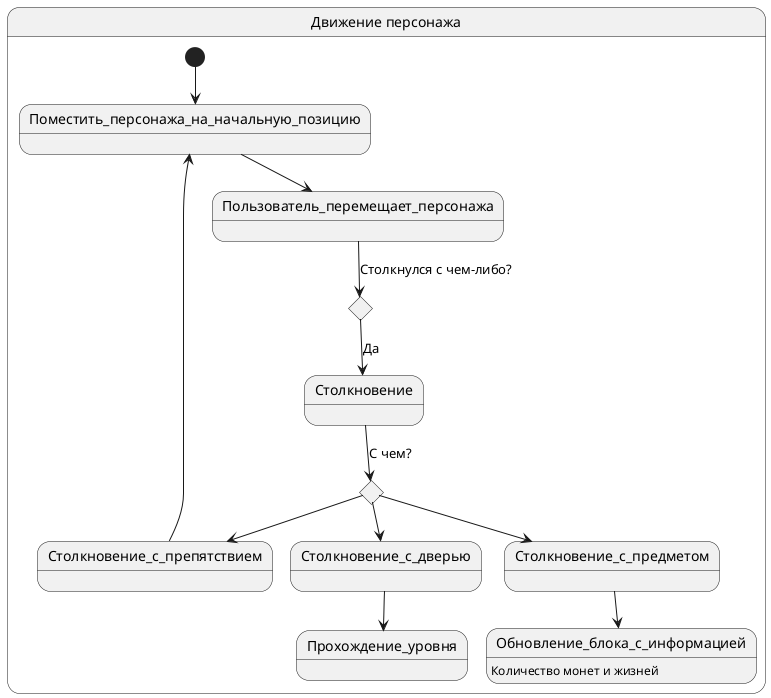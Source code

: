 @startuml
state "Движение персонажа" as Moving {
  [*] --> Поместить_персонажа_на_начальную_позицию
  Поместить_персонажа_на_начальную_позицию --> Пользователь_перемещает_персонажа
  state choice1 <<choice>>
  state choice2 <<choice>>
  Пользователь_перемещает_персонажа --> choice1 : Столкнулся с чем-либо?
  choice1 --> Столкновение : Да
  Столкновение --> choice2 : С чем?
  choice2 --> Столкновение_с_предметом 
  Столкновение_с_предметом --> Обновление_блока_с_информацией
  Обновление_блока_с_информацией : Количество монет и жизней
  choice2 --> Столкновение_с_препятствием 
  Столкновение_с_препятствием ---> Поместить_персонажа_на_начальную_позицию
  choice2 --> Столкновение_с_дверью
  Столкновение_с_дверью --> Прохождение_уровня
}
@enduml